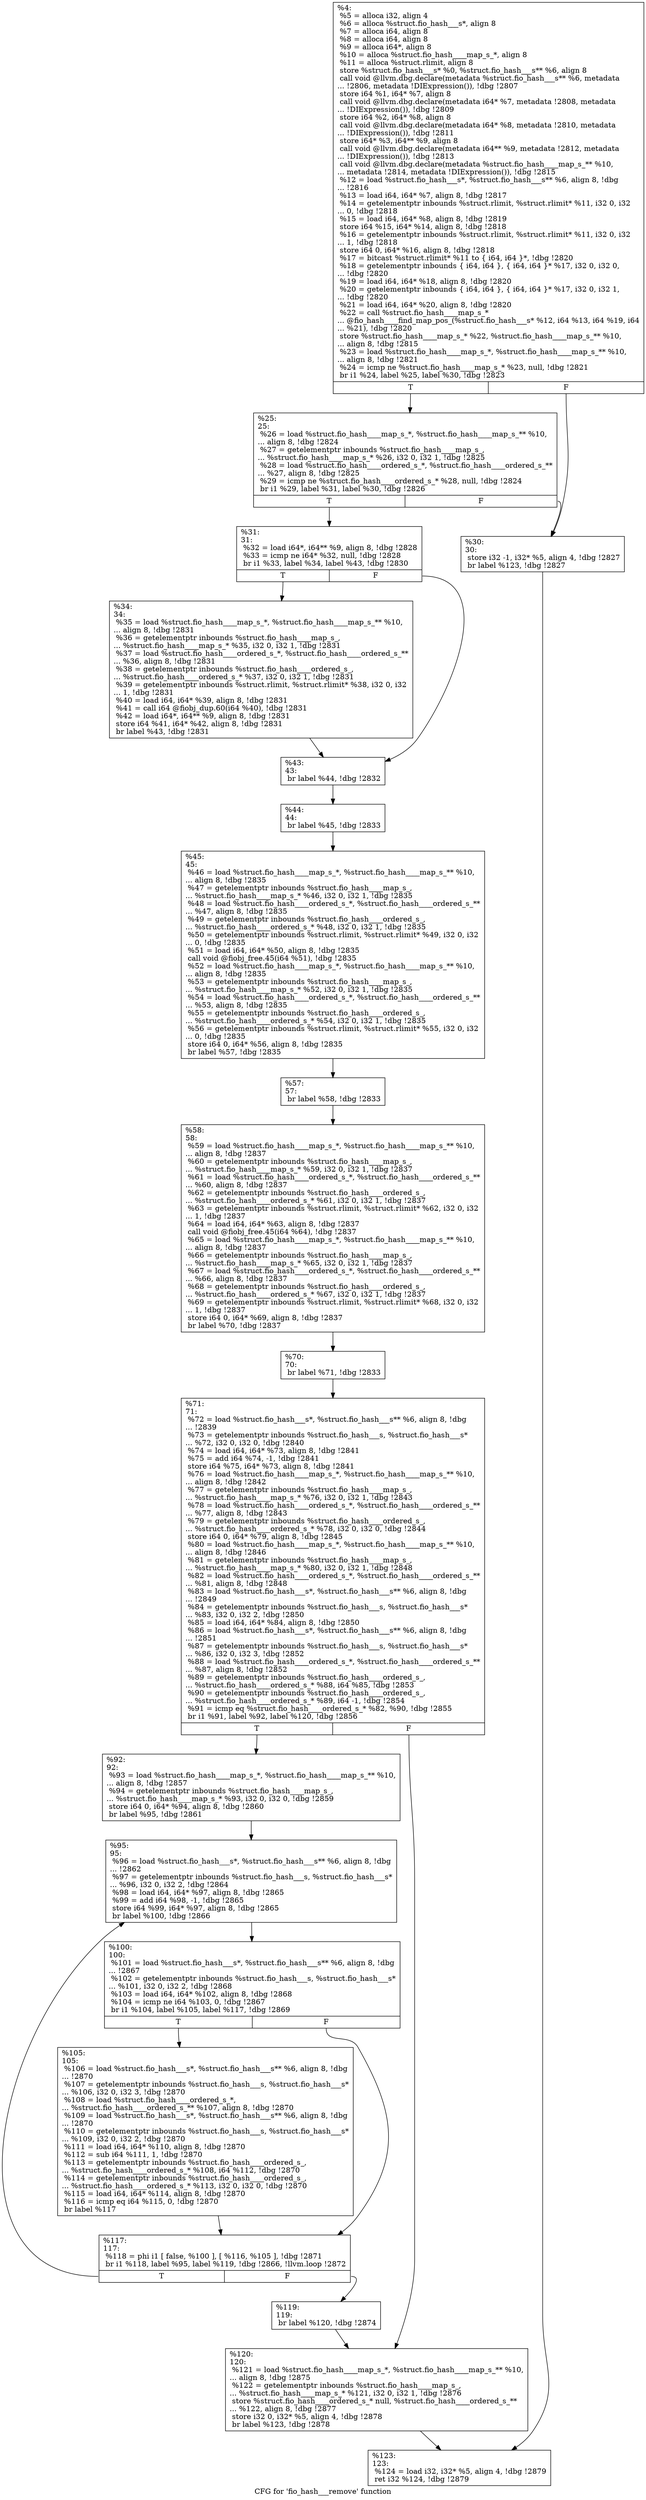 digraph "CFG for 'fio_hash___remove' function" {
	label="CFG for 'fio_hash___remove' function";

	Node0x556851e844c0 [shape=record,label="{%4:\l  %5 = alloca i32, align 4\l  %6 = alloca %struct.fio_hash___s*, align 8\l  %7 = alloca i64, align 8\l  %8 = alloca i64, align 8\l  %9 = alloca i64*, align 8\l  %10 = alloca %struct.fio_hash____map_s_*, align 8\l  %11 = alloca %struct.rlimit, align 8\l  store %struct.fio_hash___s* %0, %struct.fio_hash___s** %6, align 8\l  call void @llvm.dbg.declare(metadata %struct.fio_hash___s** %6, metadata\l... !2806, metadata !DIExpression()), !dbg !2807\l  store i64 %1, i64* %7, align 8\l  call void @llvm.dbg.declare(metadata i64* %7, metadata !2808, metadata\l... !DIExpression()), !dbg !2809\l  store i64 %2, i64* %8, align 8\l  call void @llvm.dbg.declare(metadata i64* %8, metadata !2810, metadata\l... !DIExpression()), !dbg !2811\l  store i64* %3, i64** %9, align 8\l  call void @llvm.dbg.declare(metadata i64** %9, metadata !2812, metadata\l... !DIExpression()), !dbg !2813\l  call void @llvm.dbg.declare(metadata %struct.fio_hash____map_s_** %10,\l... metadata !2814, metadata !DIExpression()), !dbg !2815\l  %12 = load %struct.fio_hash___s*, %struct.fio_hash___s** %6, align 8, !dbg\l... !2816\l  %13 = load i64, i64* %7, align 8, !dbg !2817\l  %14 = getelementptr inbounds %struct.rlimit, %struct.rlimit* %11, i32 0, i32\l... 0, !dbg !2818\l  %15 = load i64, i64* %8, align 8, !dbg !2819\l  store i64 %15, i64* %14, align 8, !dbg !2818\l  %16 = getelementptr inbounds %struct.rlimit, %struct.rlimit* %11, i32 0, i32\l... 1, !dbg !2818\l  store i64 0, i64* %16, align 8, !dbg !2818\l  %17 = bitcast %struct.rlimit* %11 to \{ i64, i64 \}*, !dbg !2820\l  %18 = getelementptr inbounds \{ i64, i64 \}, \{ i64, i64 \}* %17, i32 0, i32 0,\l... !dbg !2820\l  %19 = load i64, i64* %18, align 8, !dbg !2820\l  %20 = getelementptr inbounds \{ i64, i64 \}, \{ i64, i64 \}* %17, i32 0, i32 1,\l... !dbg !2820\l  %21 = load i64, i64* %20, align 8, !dbg !2820\l  %22 = call %struct.fio_hash____map_s_*\l... @fio_hash____find_map_pos_(%struct.fio_hash___s* %12, i64 %13, i64 %19, i64\l... %21), !dbg !2820\l  store %struct.fio_hash____map_s_* %22, %struct.fio_hash____map_s_** %10,\l... align 8, !dbg !2815\l  %23 = load %struct.fio_hash____map_s_*, %struct.fio_hash____map_s_** %10,\l... align 8, !dbg !2821\l  %24 = icmp ne %struct.fio_hash____map_s_* %23, null, !dbg !2821\l  br i1 %24, label %25, label %30, !dbg !2823\l|{<s0>T|<s1>F}}"];
	Node0x556851e844c0:s0 -> Node0x556851e85cd0;
	Node0x556851e844c0:s1 -> Node0x556851e85d20;
	Node0x556851e85cd0 [shape=record,label="{%25:\l25:                                               \l  %26 = load %struct.fio_hash____map_s_*, %struct.fio_hash____map_s_** %10,\l... align 8, !dbg !2824\l  %27 = getelementptr inbounds %struct.fio_hash____map_s_,\l... %struct.fio_hash____map_s_* %26, i32 0, i32 1, !dbg !2825\l  %28 = load %struct.fio_hash____ordered_s_*, %struct.fio_hash____ordered_s_**\l... %27, align 8, !dbg !2825\l  %29 = icmp ne %struct.fio_hash____ordered_s_* %28, null, !dbg !2824\l  br i1 %29, label %31, label %30, !dbg !2826\l|{<s0>T|<s1>F}}"];
	Node0x556851e85cd0:s0 -> Node0x556851e85d70;
	Node0x556851e85cd0:s1 -> Node0x556851e85d20;
	Node0x556851e85d20 [shape=record,label="{%30:\l30:                                               \l  store i32 -1, i32* %5, align 4, !dbg !2827\l  br label %123, !dbg !2827\l}"];
	Node0x556851e85d20 -> Node0x556851e86270;
	Node0x556851e85d70 [shape=record,label="{%31:\l31:                                               \l  %32 = load i64*, i64** %9, align 8, !dbg !2828\l  %33 = icmp ne i64* %32, null, !dbg !2828\l  br i1 %33, label %34, label %43, !dbg !2830\l|{<s0>T|<s1>F}}"];
	Node0x556851e85d70:s0 -> Node0x556851e85dc0;
	Node0x556851e85d70:s1 -> Node0x556851e85e10;
	Node0x556851e85dc0 [shape=record,label="{%34:\l34:                                               \l  %35 = load %struct.fio_hash____map_s_*, %struct.fio_hash____map_s_** %10,\l... align 8, !dbg !2831\l  %36 = getelementptr inbounds %struct.fio_hash____map_s_,\l... %struct.fio_hash____map_s_* %35, i32 0, i32 1, !dbg !2831\l  %37 = load %struct.fio_hash____ordered_s_*, %struct.fio_hash____ordered_s_**\l... %36, align 8, !dbg !2831\l  %38 = getelementptr inbounds %struct.fio_hash____ordered_s_,\l... %struct.fio_hash____ordered_s_* %37, i32 0, i32 1, !dbg !2831\l  %39 = getelementptr inbounds %struct.rlimit, %struct.rlimit* %38, i32 0, i32\l... 1, !dbg !2831\l  %40 = load i64, i64* %39, align 8, !dbg !2831\l  %41 = call i64 @fiobj_dup.60(i64 %40), !dbg !2831\l  %42 = load i64*, i64** %9, align 8, !dbg !2831\l  store i64 %41, i64* %42, align 8, !dbg !2831\l  br label %43, !dbg !2831\l}"];
	Node0x556851e85dc0 -> Node0x556851e85e10;
	Node0x556851e85e10 [shape=record,label="{%43:\l43:                                               \l  br label %44, !dbg !2832\l}"];
	Node0x556851e85e10 -> Node0x556851e85e60;
	Node0x556851e85e60 [shape=record,label="{%44:\l44:                                               \l  br label %45, !dbg !2833\l}"];
	Node0x556851e85e60 -> Node0x556851e85eb0;
	Node0x556851e85eb0 [shape=record,label="{%45:\l45:                                               \l  %46 = load %struct.fio_hash____map_s_*, %struct.fio_hash____map_s_** %10,\l... align 8, !dbg !2835\l  %47 = getelementptr inbounds %struct.fio_hash____map_s_,\l... %struct.fio_hash____map_s_* %46, i32 0, i32 1, !dbg !2835\l  %48 = load %struct.fio_hash____ordered_s_*, %struct.fio_hash____ordered_s_**\l... %47, align 8, !dbg !2835\l  %49 = getelementptr inbounds %struct.fio_hash____ordered_s_,\l... %struct.fio_hash____ordered_s_* %48, i32 0, i32 1, !dbg !2835\l  %50 = getelementptr inbounds %struct.rlimit, %struct.rlimit* %49, i32 0, i32\l... 0, !dbg !2835\l  %51 = load i64, i64* %50, align 8, !dbg !2835\l  call void @fiobj_free.45(i64 %51), !dbg !2835\l  %52 = load %struct.fio_hash____map_s_*, %struct.fio_hash____map_s_** %10,\l... align 8, !dbg !2835\l  %53 = getelementptr inbounds %struct.fio_hash____map_s_,\l... %struct.fio_hash____map_s_* %52, i32 0, i32 1, !dbg !2835\l  %54 = load %struct.fio_hash____ordered_s_*, %struct.fio_hash____ordered_s_**\l... %53, align 8, !dbg !2835\l  %55 = getelementptr inbounds %struct.fio_hash____ordered_s_,\l... %struct.fio_hash____ordered_s_* %54, i32 0, i32 1, !dbg !2835\l  %56 = getelementptr inbounds %struct.rlimit, %struct.rlimit* %55, i32 0, i32\l... 0, !dbg !2835\l  store i64 0, i64* %56, align 8, !dbg !2835\l  br label %57, !dbg !2835\l}"];
	Node0x556851e85eb0 -> Node0x556851e85f00;
	Node0x556851e85f00 [shape=record,label="{%57:\l57:                                               \l  br label %58, !dbg !2833\l}"];
	Node0x556851e85f00 -> Node0x556851e85f50;
	Node0x556851e85f50 [shape=record,label="{%58:\l58:                                               \l  %59 = load %struct.fio_hash____map_s_*, %struct.fio_hash____map_s_** %10,\l... align 8, !dbg !2837\l  %60 = getelementptr inbounds %struct.fio_hash____map_s_,\l... %struct.fio_hash____map_s_* %59, i32 0, i32 1, !dbg !2837\l  %61 = load %struct.fio_hash____ordered_s_*, %struct.fio_hash____ordered_s_**\l... %60, align 8, !dbg !2837\l  %62 = getelementptr inbounds %struct.fio_hash____ordered_s_,\l... %struct.fio_hash____ordered_s_* %61, i32 0, i32 1, !dbg !2837\l  %63 = getelementptr inbounds %struct.rlimit, %struct.rlimit* %62, i32 0, i32\l... 1, !dbg !2837\l  %64 = load i64, i64* %63, align 8, !dbg !2837\l  call void @fiobj_free.45(i64 %64), !dbg !2837\l  %65 = load %struct.fio_hash____map_s_*, %struct.fio_hash____map_s_** %10,\l... align 8, !dbg !2837\l  %66 = getelementptr inbounds %struct.fio_hash____map_s_,\l... %struct.fio_hash____map_s_* %65, i32 0, i32 1, !dbg !2837\l  %67 = load %struct.fio_hash____ordered_s_*, %struct.fio_hash____ordered_s_**\l... %66, align 8, !dbg !2837\l  %68 = getelementptr inbounds %struct.fio_hash____ordered_s_,\l... %struct.fio_hash____ordered_s_* %67, i32 0, i32 1, !dbg !2837\l  %69 = getelementptr inbounds %struct.rlimit, %struct.rlimit* %68, i32 0, i32\l... 1, !dbg !2837\l  store i64 0, i64* %69, align 8, !dbg !2837\l  br label %70, !dbg !2837\l}"];
	Node0x556851e85f50 -> Node0x556851e85fa0;
	Node0x556851e85fa0 [shape=record,label="{%70:\l70:                                               \l  br label %71, !dbg !2833\l}"];
	Node0x556851e85fa0 -> Node0x556851e85ff0;
	Node0x556851e85ff0 [shape=record,label="{%71:\l71:                                               \l  %72 = load %struct.fio_hash___s*, %struct.fio_hash___s** %6, align 8, !dbg\l... !2839\l  %73 = getelementptr inbounds %struct.fio_hash___s, %struct.fio_hash___s*\l... %72, i32 0, i32 0, !dbg !2840\l  %74 = load i64, i64* %73, align 8, !dbg !2841\l  %75 = add i64 %74, -1, !dbg !2841\l  store i64 %75, i64* %73, align 8, !dbg !2841\l  %76 = load %struct.fio_hash____map_s_*, %struct.fio_hash____map_s_** %10,\l... align 8, !dbg !2842\l  %77 = getelementptr inbounds %struct.fio_hash____map_s_,\l... %struct.fio_hash____map_s_* %76, i32 0, i32 1, !dbg !2843\l  %78 = load %struct.fio_hash____ordered_s_*, %struct.fio_hash____ordered_s_**\l... %77, align 8, !dbg !2843\l  %79 = getelementptr inbounds %struct.fio_hash____ordered_s_,\l... %struct.fio_hash____ordered_s_* %78, i32 0, i32 0, !dbg !2844\l  store i64 0, i64* %79, align 8, !dbg !2845\l  %80 = load %struct.fio_hash____map_s_*, %struct.fio_hash____map_s_** %10,\l... align 8, !dbg !2846\l  %81 = getelementptr inbounds %struct.fio_hash____map_s_,\l... %struct.fio_hash____map_s_* %80, i32 0, i32 1, !dbg !2848\l  %82 = load %struct.fio_hash____ordered_s_*, %struct.fio_hash____ordered_s_**\l... %81, align 8, !dbg !2848\l  %83 = load %struct.fio_hash___s*, %struct.fio_hash___s** %6, align 8, !dbg\l... !2849\l  %84 = getelementptr inbounds %struct.fio_hash___s, %struct.fio_hash___s*\l... %83, i32 0, i32 2, !dbg !2850\l  %85 = load i64, i64* %84, align 8, !dbg !2850\l  %86 = load %struct.fio_hash___s*, %struct.fio_hash___s** %6, align 8, !dbg\l... !2851\l  %87 = getelementptr inbounds %struct.fio_hash___s, %struct.fio_hash___s*\l... %86, i32 0, i32 3, !dbg !2852\l  %88 = load %struct.fio_hash____ordered_s_*, %struct.fio_hash____ordered_s_**\l... %87, align 8, !dbg !2852\l  %89 = getelementptr inbounds %struct.fio_hash____ordered_s_,\l... %struct.fio_hash____ordered_s_* %88, i64 %85, !dbg !2853\l  %90 = getelementptr inbounds %struct.fio_hash____ordered_s_,\l... %struct.fio_hash____ordered_s_* %89, i64 -1, !dbg !2854\l  %91 = icmp eq %struct.fio_hash____ordered_s_* %82, %90, !dbg !2855\l  br i1 %91, label %92, label %120, !dbg !2856\l|{<s0>T|<s1>F}}"];
	Node0x556851e85ff0:s0 -> Node0x556851e86040;
	Node0x556851e85ff0:s1 -> Node0x556851e86220;
	Node0x556851e86040 [shape=record,label="{%92:\l92:                                               \l  %93 = load %struct.fio_hash____map_s_*, %struct.fio_hash____map_s_** %10,\l... align 8, !dbg !2857\l  %94 = getelementptr inbounds %struct.fio_hash____map_s_,\l... %struct.fio_hash____map_s_* %93, i32 0, i32 0, !dbg !2859\l  store i64 0, i64* %94, align 8, !dbg !2860\l  br label %95, !dbg !2861\l}"];
	Node0x556851e86040 -> Node0x556851e86090;
	Node0x556851e86090 [shape=record,label="{%95:\l95:                                               \l  %96 = load %struct.fio_hash___s*, %struct.fio_hash___s** %6, align 8, !dbg\l... !2862\l  %97 = getelementptr inbounds %struct.fio_hash___s, %struct.fio_hash___s*\l... %96, i32 0, i32 2, !dbg !2864\l  %98 = load i64, i64* %97, align 8, !dbg !2865\l  %99 = add i64 %98, -1, !dbg !2865\l  store i64 %99, i64* %97, align 8, !dbg !2865\l  br label %100, !dbg !2866\l}"];
	Node0x556851e86090 -> Node0x556851e860e0;
	Node0x556851e860e0 [shape=record,label="{%100:\l100:                                              \l  %101 = load %struct.fio_hash___s*, %struct.fio_hash___s** %6, align 8, !dbg\l... !2867\l  %102 = getelementptr inbounds %struct.fio_hash___s, %struct.fio_hash___s*\l... %101, i32 0, i32 2, !dbg !2868\l  %103 = load i64, i64* %102, align 8, !dbg !2868\l  %104 = icmp ne i64 %103, 0, !dbg !2867\l  br i1 %104, label %105, label %117, !dbg !2869\l|{<s0>T|<s1>F}}"];
	Node0x556851e860e0:s0 -> Node0x556851e86130;
	Node0x556851e860e0:s1 -> Node0x556851e86180;
	Node0x556851e86130 [shape=record,label="{%105:\l105:                                              \l  %106 = load %struct.fio_hash___s*, %struct.fio_hash___s** %6, align 8, !dbg\l... !2870\l  %107 = getelementptr inbounds %struct.fio_hash___s, %struct.fio_hash___s*\l... %106, i32 0, i32 3, !dbg !2870\l  %108 = load %struct.fio_hash____ordered_s_*,\l... %struct.fio_hash____ordered_s_** %107, align 8, !dbg !2870\l  %109 = load %struct.fio_hash___s*, %struct.fio_hash___s** %6, align 8, !dbg\l... !2870\l  %110 = getelementptr inbounds %struct.fio_hash___s, %struct.fio_hash___s*\l... %109, i32 0, i32 2, !dbg !2870\l  %111 = load i64, i64* %110, align 8, !dbg !2870\l  %112 = sub i64 %111, 1, !dbg !2870\l  %113 = getelementptr inbounds %struct.fio_hash____ordered_s_,\l... %struct.fio_hash____ordered_s_* %108, i64 %112, !dbg !2870\l  %114 = getelementptr inbounds %struct.fio_hash____ordered_s_,\l... %struct.fio_hash____ordered_s_* %113, i32 0, i32 0, !dbg !2870\l  %115 = load i64, i64* %114, align 8, !dbg !2870\l  %116 = icmp eq i64 %115, 0, !dbg !2870\l  br label %117\l}"];
	Node0x556851e86130 -> Node0x556851e86180;
	Node0x556851e86180 [shape=record,label="{%117:\l117:                                              \l  %118 = phi i1 [ false, %100 ], [ %116, %105 ], !dbg !2871\l  br i1 %118, label %95, label %119, !dbg !2866, !llvm.loop !2872\l|{<s0>T|<s1>F}}"];
	Node0x556851e86180:s0 -> Node0x556851e86090;
	Node0x556851e86180:s1 -> Node0x556851e861d0;
	Node0x556851e861d0 [shape=record,label="{%119:\l119:                                              \l  br label %120, !dbg !2874\l}"];
	Node0x556851e861d0 -> Node0x556851e86220;
	Node0x556851e86220 [shape=record,label="{%120:\l120:                                              \l  %121 = load %struct.fio_hash____map_s_*, %struct.fio_hash____map_s_** %10,\l... align 8, !dbg !2875\l  %122 = getelementptr inbounds %struct.fio_hash____map_s_,\l... %struct.fio_hash____map_s_* %121, i32 0, i32 1, !dbg !2876\l  store %struct.fio_hash____ordered_s_* null, %struct.fio_hash____ordered_s_**\l... %122, align 8, !dbg !2877\l  store i32 0, i32* %5, align 4, !dbg !2878\l  br label %123, !dbg !2878\l}"];
	Node0x556851e86220 -> Node0x556851e86270;
	Node0x556851e86270 [shape=record,label="{%123:\l123:                                              \l  %124 = load i32, i32* %5, align 4, !dbg !2879\l  ret i32 %124, !dbg !2879\l}"];
}
